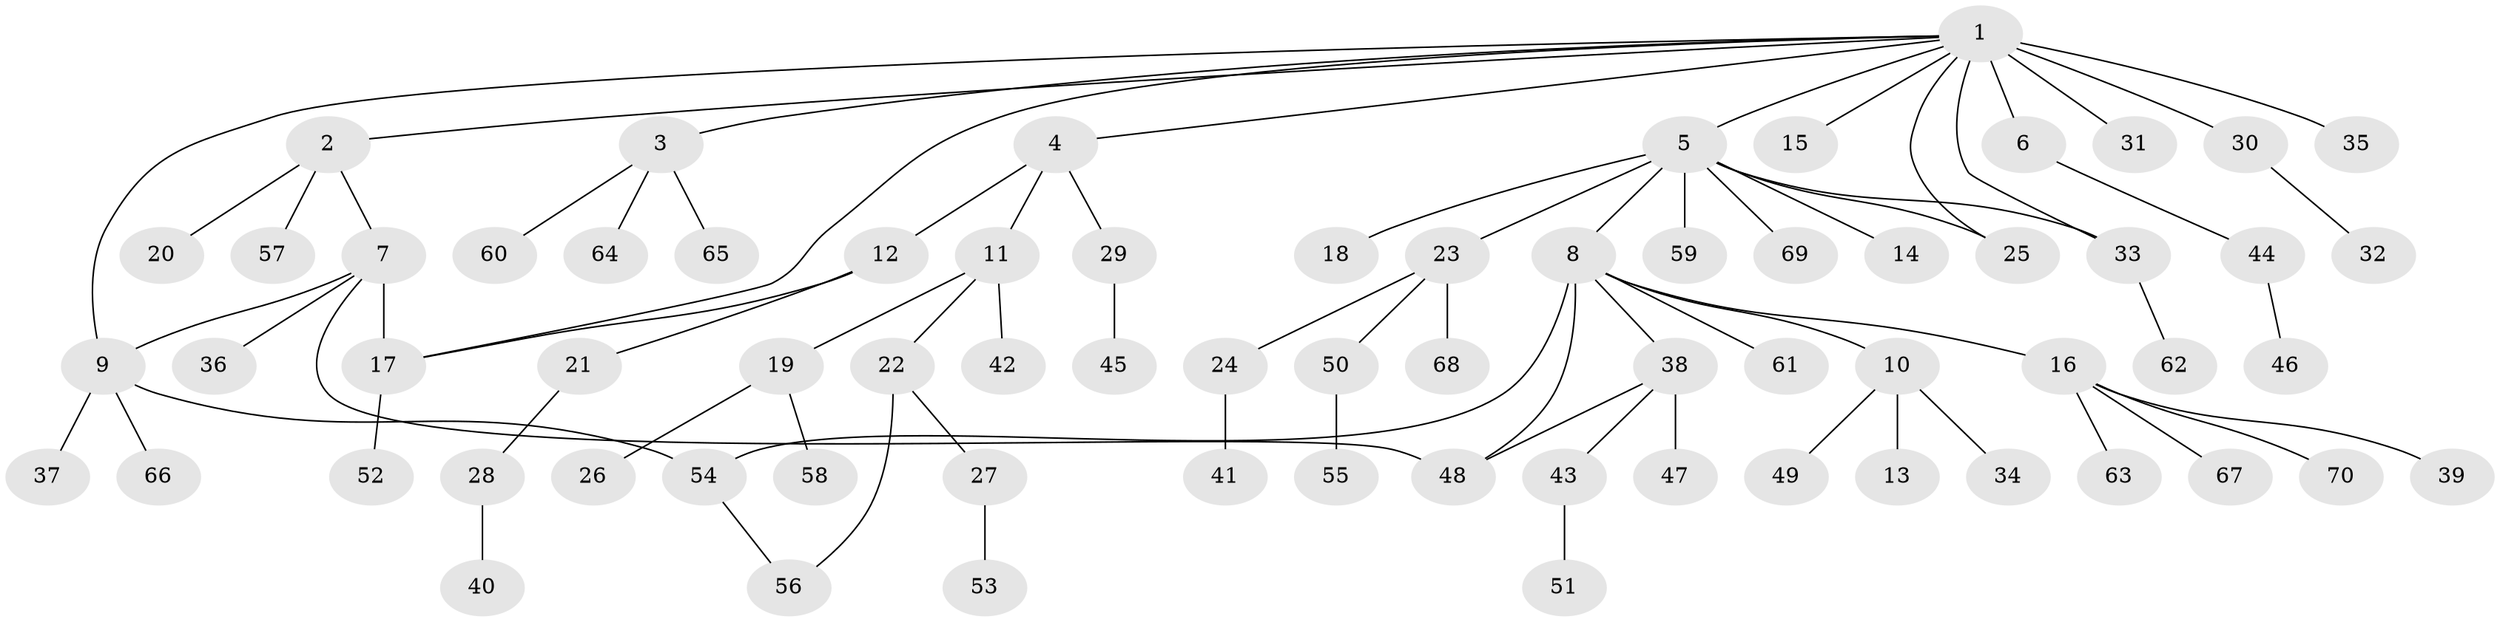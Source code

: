 // original degree distribution, {19: 0.007142857142857143, 5: 0.02857142857142857, 10: 0.014285714285714285, 1: 0.6071428571428571, 20: 0.007142857142857143, 8: 0.007142857142857143, 6: 0.014285714285714285, 4: 0.05714285714285714, 3: 0.05714285714285714, 2: 0.2}
// Generated by graph-tools (version 1.1) at 2025/50/03/04/25 22:50:25]
// undirected, 70 vertices, 78 edges
graph export_dot {
  node [color=gray90,style=filled];
  1;
  2;
  3;
  4;
  5;
  6;
  7;
  8;
  9;
  10;
  11;
  12;
  13;
  14;
  15;
  16;
  17;
  18;
  19;
  20;
  21;
  22;
  23;
  24;
  25;
  26;
  27;
  28;
  29;
  30;
  31;
  32;
  33;
  34;
  35;
  36;
  37;
  38;
  39;
  40;
  41;
  42;
  43;
  44;
  45;
  46;
  47;
  48;
  49;
  50;
  51;
  52;
  53;
  54;
  55;
  56;
  57;
  58;
  59;
  60;
  61;
  62;
  63;
  64;
  65;
  66;
  67;
  68;
  69;
  70;
  1 -- 2 [weight=1.0];
  1 -- 3 [weight=1.0];
  1 -- 4 [weight=1.0];
  1 -- 5 [weight=1.0];
  1 -- 6 [weight=6.0];
  1 -- 9 [weight=1.0];
  1 -- 15 [weight=1.0];
  1 -- 17 [weight=1.0];
  1 -- 25 [weight=1.0];
  1 -- 30 [weight=1.0];
  1 -- 31 [weight=1.0];
  1 -- 33 [weight=1.0];
  1 -- 35 [weight=1.0];
  2 -- 7 [weight=1.0];
  2 -- 20 [weight=1.0];
  2 -- 57 [weight=1.0];
  3 -- 60 [weight=1.0];
  3 -- 64 [weight=1.0];
  3 -- 65 [weight=1.0];
  4 -- 11 [weight=1.0];
  4 -- 12 [weight=1.0];
  4 -- 29 [weight=1.0];
  5 -- 8 [weight=1.0];
  5 -- 14 [weight=1.0];
  5 -- 18 [weight=1.0];
  5 -- 23 [weight=1.0];
  5 -- 25 [weight=1.0];
  5 -- 33 [weight=1.0];
  5 -- 59 [weight=1.0];
  5 -- 69 [weight=1.0];
  6 -- 44 [weight=1.0];
  7 -- 9 [weight=1.0];
  7 -- 17 [weight=15.0];
  7 -- 36 [weight=1.0];
  7 -- 48 [weight=1.0];
  8 -- 10 [weight=1.0];
  8 -- 16 [weight=1.0];
  8 -- 38 [weight=1.0];
  8 -- 48 [weight=1.0];
  8 -- 54 [weight=1.0];
  8 -- 61 [weight=1.0];
  9 -- 37 [weight=1.0];
  9 -- 54 [weight=1.0];
  9 -- 66 [weight=1.0];
  10 -- 13 [weight=2.0];
  10 -- 34 [weight=1.0];
  10 -- 49 [weight=1.0];
  11 -- 19 [weight=6.0];
  11 -- 22 [weight=1.0];
  11 -- 42 [weight=1.0];
  12 -- 17 [weight=1.0];
  12 -- 21 [weight=1.0];
  16 -- 39 [weight=1.0];
  16 -- 63 [weight=1.0];
  16 -- 67 [weight=1.0];
  16 -- 70 [weight=1.0];
  17 -- 52 [weight=1.0];
  19 -- 26 [weight=1.0];
  19 -- 58 [weight=1.0];
  21 -- 28 [weight=1.0];
  22 -- 27 [weight=1.0];
  22 -- 56 [weight=1.0];
  23 -- 24 [weight=1.0];
  23 -- 50 [weight=1.0];
  23 -- 68 [weight=1.0];
  24 -- 41 [weight=2.0];
  27 -- 53 [weight=1.0];
  28 -- 40 [weight=1.0];
  29 -- 45 [weight=2.0];
  30 -- 32 [weight=1.0];
  33 -- 62 [weight=1.0];
  38 -- 43 [weight=1.0];
  38 -- 47 [weight=2.0];
  38 -- 48 [weight=1.0];
  43 -- 51 [weight=1.0];
  44 -- 46 [weight=2.0];
  50 -- 55 [weight=1.0];
  54 -- 56 [weight=1.0];
}

